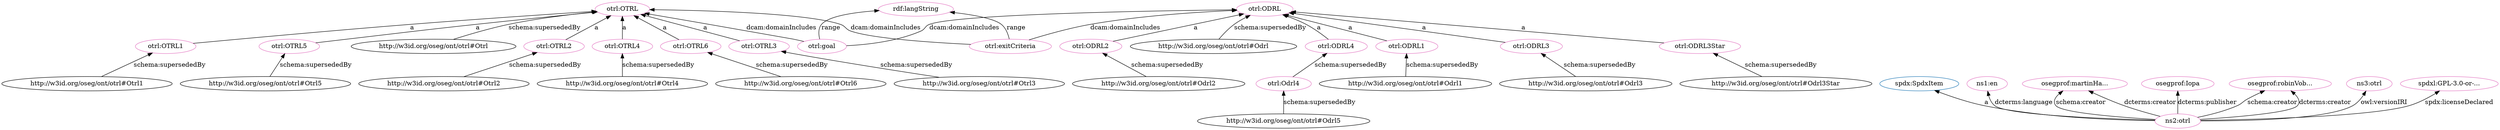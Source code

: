 digraph G {
  rankdir=BT
  node[height=.3]
"http://w3id.org/oseg/ont/otrl#OTRL" [fillcolor="#1f77b4" color="#1f77b4" label="otrl:OTRL"]
"http://spdx.org/rdf/terms#SpdxItem" [fillcolor="#1f77b4" color="#1f77b4" label="spdx:SpdxItem"]
"http://w3id.org/oseg/ont/otrl#ODRL" [fillcolor="#1f77b4" color="#1f77b4" label="otrl:ODRL"]
"http://id.loc.gov/vocabulary/iso639-1/en" [fillcolor="#e377c2" color="#e377c2" label="ns1:en"]
"http://w3id.org/oseg/ont/otrl#OTRL4" [fillcolor="#e377c2" color="#e377c2" label="otrl:OTRL4"]
"http://www.w3.org/1999/02/22-rdf-syntax-ns#langString" [fillcolor="#e377c2" color="#e377c2" label="rdf:langString"]
"http://w3id.org/oseg/ont/otrl#OTRL" [fillcolor="#e377c2" color="#e377c2" label="otrl:OTRL"]
"http://w3id.org/oseg/ont/otrl" [fillcolor="#e377c2" color="#e377c2" label="ns2:otrl"]
"http://w3id.org/oseg/ont/otrl#ODRL" [fillcolor="#e377c2" color="#e377c2" label="otrl:ODRL"]
"http://w3id.org/oseg/ont/oseg-profiles#martinHaeuer" [fillcolor="#e377c2" color="#e377c2" label="osegprof:martinHa..."]
"http://w3id.org/oseg/ont/otrl#ODRL4" [fillcolor="#e377c2" color="#e377c2" label="otrl:ODRL4"]
"http://w3id.org/oseg/ont/otrl#OTRL6" [fillcolor="#e377c2" color="#e377c2" label="otrl:OTRL6"]
"http://w3id.org/oseg/ont/otrl#OTRL3" [fillcolor="#e377c2" color="#e377c2" label="otrl:OTRL3"]
"http://w3id.org/oseg/ont/otrl#OTRL1" [fillcolor="#e377c2" color="#e377c2" label="otrl:OTRL1"]
"http://w3id.org/oseg/ont/otrl#ODRL1" [fillcolor="#e377c2" color="#e377c2" label="otrl:ODRL1"]
"http://w3id.org/oseg/ont/oseg-profiles#Iopa" [fillcolor="#e377c2" color="#e377c2" label="osegprof:Iopa"]
"http://w3id.org/oseg/ont/otrl#OTRL2" [fillcolor="#e377c2" color="#e377c2" label="otrl:OTRL2"]
"http://w3id.org/oseg/ont/otrl#ODRL3" [fillcolor="#e377c2" color="#e377c2" label="otrl:ODRL3"]
"http://w3id.org/oseg/ont/otrl#exitCriteria" [fillcolor="#e377c2" color="#e377c2" label="otrl:exitCriteria"]
"http://w3id.org/oseg/ont/otrl#ODRL3Star" [fillcolor="#e377c2" color="#e377c2" label="otrl:ODRL3Star"]
"http://w3id.org/oseg/ont/oseg-profiles#robinVobruba" [fillcolor="#e377c2" color="#e377c2" label="osegprof:robinVob..."]
"http://w3id.org/oseg/ont/otrl#OTRL5" [fillcolor="#e377c2" color="#e377c2" label="otrl:OTRL5"]
"http://w3id.org/oseg/ont/otrl#ODRL2" [fillcolor="#e377c2" color="#e377c2" label="otrl:ODRL2"]
"http://w3id.org/oseg/ont/1.1.0/otrl" [fillcolor="#e377c2" color="#e377c2" label="ns3:otrl"]
"http://w3id.org/oseg/ont/otrl#goal" [fillcolor="#e377c2" color="#e377c2" label="otrl:goal"]
"http://w3id.org/oseg/ont/otrl#Odrl4" [fillcolor="#e377c2" color="#e377c2" label="otrl:Odrl4"]
"http://spdx.org/licenses/GPL-3.0-or-later" [fillcolor="#e377c2" color="#e377c2" label="spdxl:GPL-3.0-or-..."]
  "http://w3id.org/oseg/ont/otrl" -> "http://id.loc.gov/vocabulary/iso639-1/en" [label="dcterms:language"]
  "http://w3id.org/oseg/ont/otrl#OTRL4" -> "http://w3id.org/oseg/ont/otrl#OTRL" [label="a"]
  "http://w3id.org/oseg/ont/otrl#goal" -> "http://www.w3.org/1999/02/22-rdf-syntax-ns#langString" [label="range"]
  "http://w3id.org/oseg/ont/otrl#Otrl" -> "http://w3id.org/oseg/ont/otrl#OTRL" [label="schema:supersededBy"]
  "http://w3id.org/oseg/ont/otrl" -> "http://spdx.org/rdf/terms#SpdxItem" [label="a"]
  "http://w3id.org/oseg/ont/otrl#exitCriteria" -> "http://w3id.org/oseg/ont/otrl#ODRL" [label="dcam:domainIncludes"]
  "http://w3id.org/oseg/ont/otrl#Odrl" -> "http://w3id.org/oseg/ont/otrl#ODRL" [label="schema:supersededBy"]
  "http://w3id.org/oseg/ont/otrl" -> "http://w3id.org/oseg/ont/oseg-profiles#martinHaeuer" [label="schema:creator"]
  "http://w3id.org/oseg/ont/otrl#Odrl4" -> "http://w3id.org/oseg/ont/otrl#ODRL4" [label="schema:supersededBy"]
  "http://w3id.org/oseg/ont/otrl#OTRL6" -> "http://w3id.org/oseg/ont/otrl#OTRL" [label="a"]
  "http://w3id.org/oseg/ont/otrl#OTRL3" -> "http://w3id.org/oseg/ont/otrl#OTRL" [label="a"]
  "http://w3id.org/oseg/ont/otrl#Otrl3" -> "http://w3id.org/oseg/ont/otrl#OTRL3" [label="schema:supersededBy"]
  "http://w3id.org/oseg/ont/otrl#OTRL1" -> "http://w3id.org/oseg/ont/otrl#OTRL" [label="a"]
  "http://w3id.org/oseg/ont/otrl#exitCriteria" -> "http://w3id.org/oseg/ont/otrl#OTRL" [label="dcam:domainIncludes"]
  "http://w3id.org/oseg/ont/otrl#Otrl4" -> "http://w3id.org/oseg/ont/otrl#OTRL4" [label="schema:supersededBy"]
  "http://w3id.org/oseg/ont/otrl#ODRL1" -> "http://w3id.org/oseg/ont/otrl#ODRL" [label="a"]
  "http://w3id.org/oseg/ont/otrl" -> "http://w3id.org/oseg/ont/oseg-profiles#Iopa" [label="dcterms:publisher"]
  "http://w3id.org/oseg/ont/otrl#OTRL2" -> "http://w3id.org/oseg/ont/otrl#OTRL" [label="a"]
  "http://w3id.org/oseg/ont/otrl#Otrl2" -> "http://w3id.org/oseg/ont/otrl#OTRL2" [label="schema:supersededBy"]
  "http://w3id.org/oseg/ont/otrl#Odrl3" -> "http://w3id.org/oseg/ont/otrl#ODRL3" [label="schema:supersededBy"]
  "http://w3id.org/oseg/ont/otrl#exitCriteria" -> "http://www.w3.org/1999/02/22-rdf-syntax-ns#langString" [label="range"]
  "http://w3id.org/oseg/ont/otrl#goal" -> "http://w3id.org/oseg/ont/otrl#ODRL" [label="dcam:domainIncludes"]
  "http://w3id.org/oseg/ont/otrl#ODRL3Star" -> "http://w3id.org/oseg/ont/otrl#ODRL" [label="a"]
  "http://w3id.org/oseg/ont/otrl" -> "http://w3id.org/oseg/ont/oseg-profiles#robinVobruba" [label="schema:creator"]
  "http://w3id.org/oseg/ont/otrl#OTRL5" -> "http://w3id.org/oseg/ont/otrl#OTRL" [label="a"]
  "http://w3id.org/oseg/ont/otrl#ODRL4" -> "http://w3id.org/oseg/ont/otrl#ODRL" [label="a"]
  "http://w3id.org/oseg/ont/otrl#Otrl6" -> "http://w3id.org/oseg/ont/otrl#OTRL6" [label="schema:supersededBy"]
  "http://w3id.org/oseg/ont/otrl#Otrl1" -> "http://w3id.org/oseg/ont/otrl#OTRL1" [label="schema:supersededBy"]
  "http://w3id.org/oseg/ont/otrl#Odrl2" -> "http://w3id.org/oseg/ont/otrl#ODRL2" [label="schema:supersededBy"]
  "http://w3id.org/oseg/ont/otrl#Odrl1" -> "http://w3id.org/oseg/ont/otrl#ODRL1" [label="schema:supersededBy"]
  "http://w3id.org/oseg/ont/otrl#Otrl5" -> "http://w3id.org/oseg/ont/otrl#OTRL5" [label="schema:supersededBy"]
  "http://w3id.org/oseg/ont/otrl" -> "http://w3id.org/oseg/ont/1.1.0/otrl" [label="owl:versionIRI"]
  "http://w3id.org/oseg/ont/otrl#Odrl3Star" -> "http://w3id.org/oseg/ont/otrl#ODRL3Star" [label="schema:supersededBy"]
  "http://w3id.org/oseg/ont/otrl" -> "http://w3id.org/oseg/ont/oseg-profiles#martinHaeuer" [label="dcterms:creator"]
  "http://w3id.org/oseg/ont/otrl#ODRL2" -> "http://w3id.org/oseg/ont/otrl#ODRL" [label="a"]
  "http://w3id.org/oseg/ont/otrl#goal" -> "http://w3id.org/oseg/ont/otrl#OTRL" [label="dcam:domainIncludes"]
  "http://w3id.org/oseg/ont/otrl#ODRL3" -> "http://w3id.org/oseg/ont/otrl#ODRL" [label="a"]
  "http://w3id.org/oseg/ont/otrl" -> "http://w3id.org/oseg/ont/oseg-profiles#robinVobruba" [label="dcterms:creator"]
  "http://w3id.org/oseg/ont/otrl#Odrl5" -> "http://w3id.org/oseg/ont/otrl#Odrl4" [label="schema:supersededBy"]
  "http://w3id.org/oseg/ont/otrl" -> "http://spdx.org/licenses/GPL-3.0-or-later" [label="spdx:licenseDeclared"]
}
